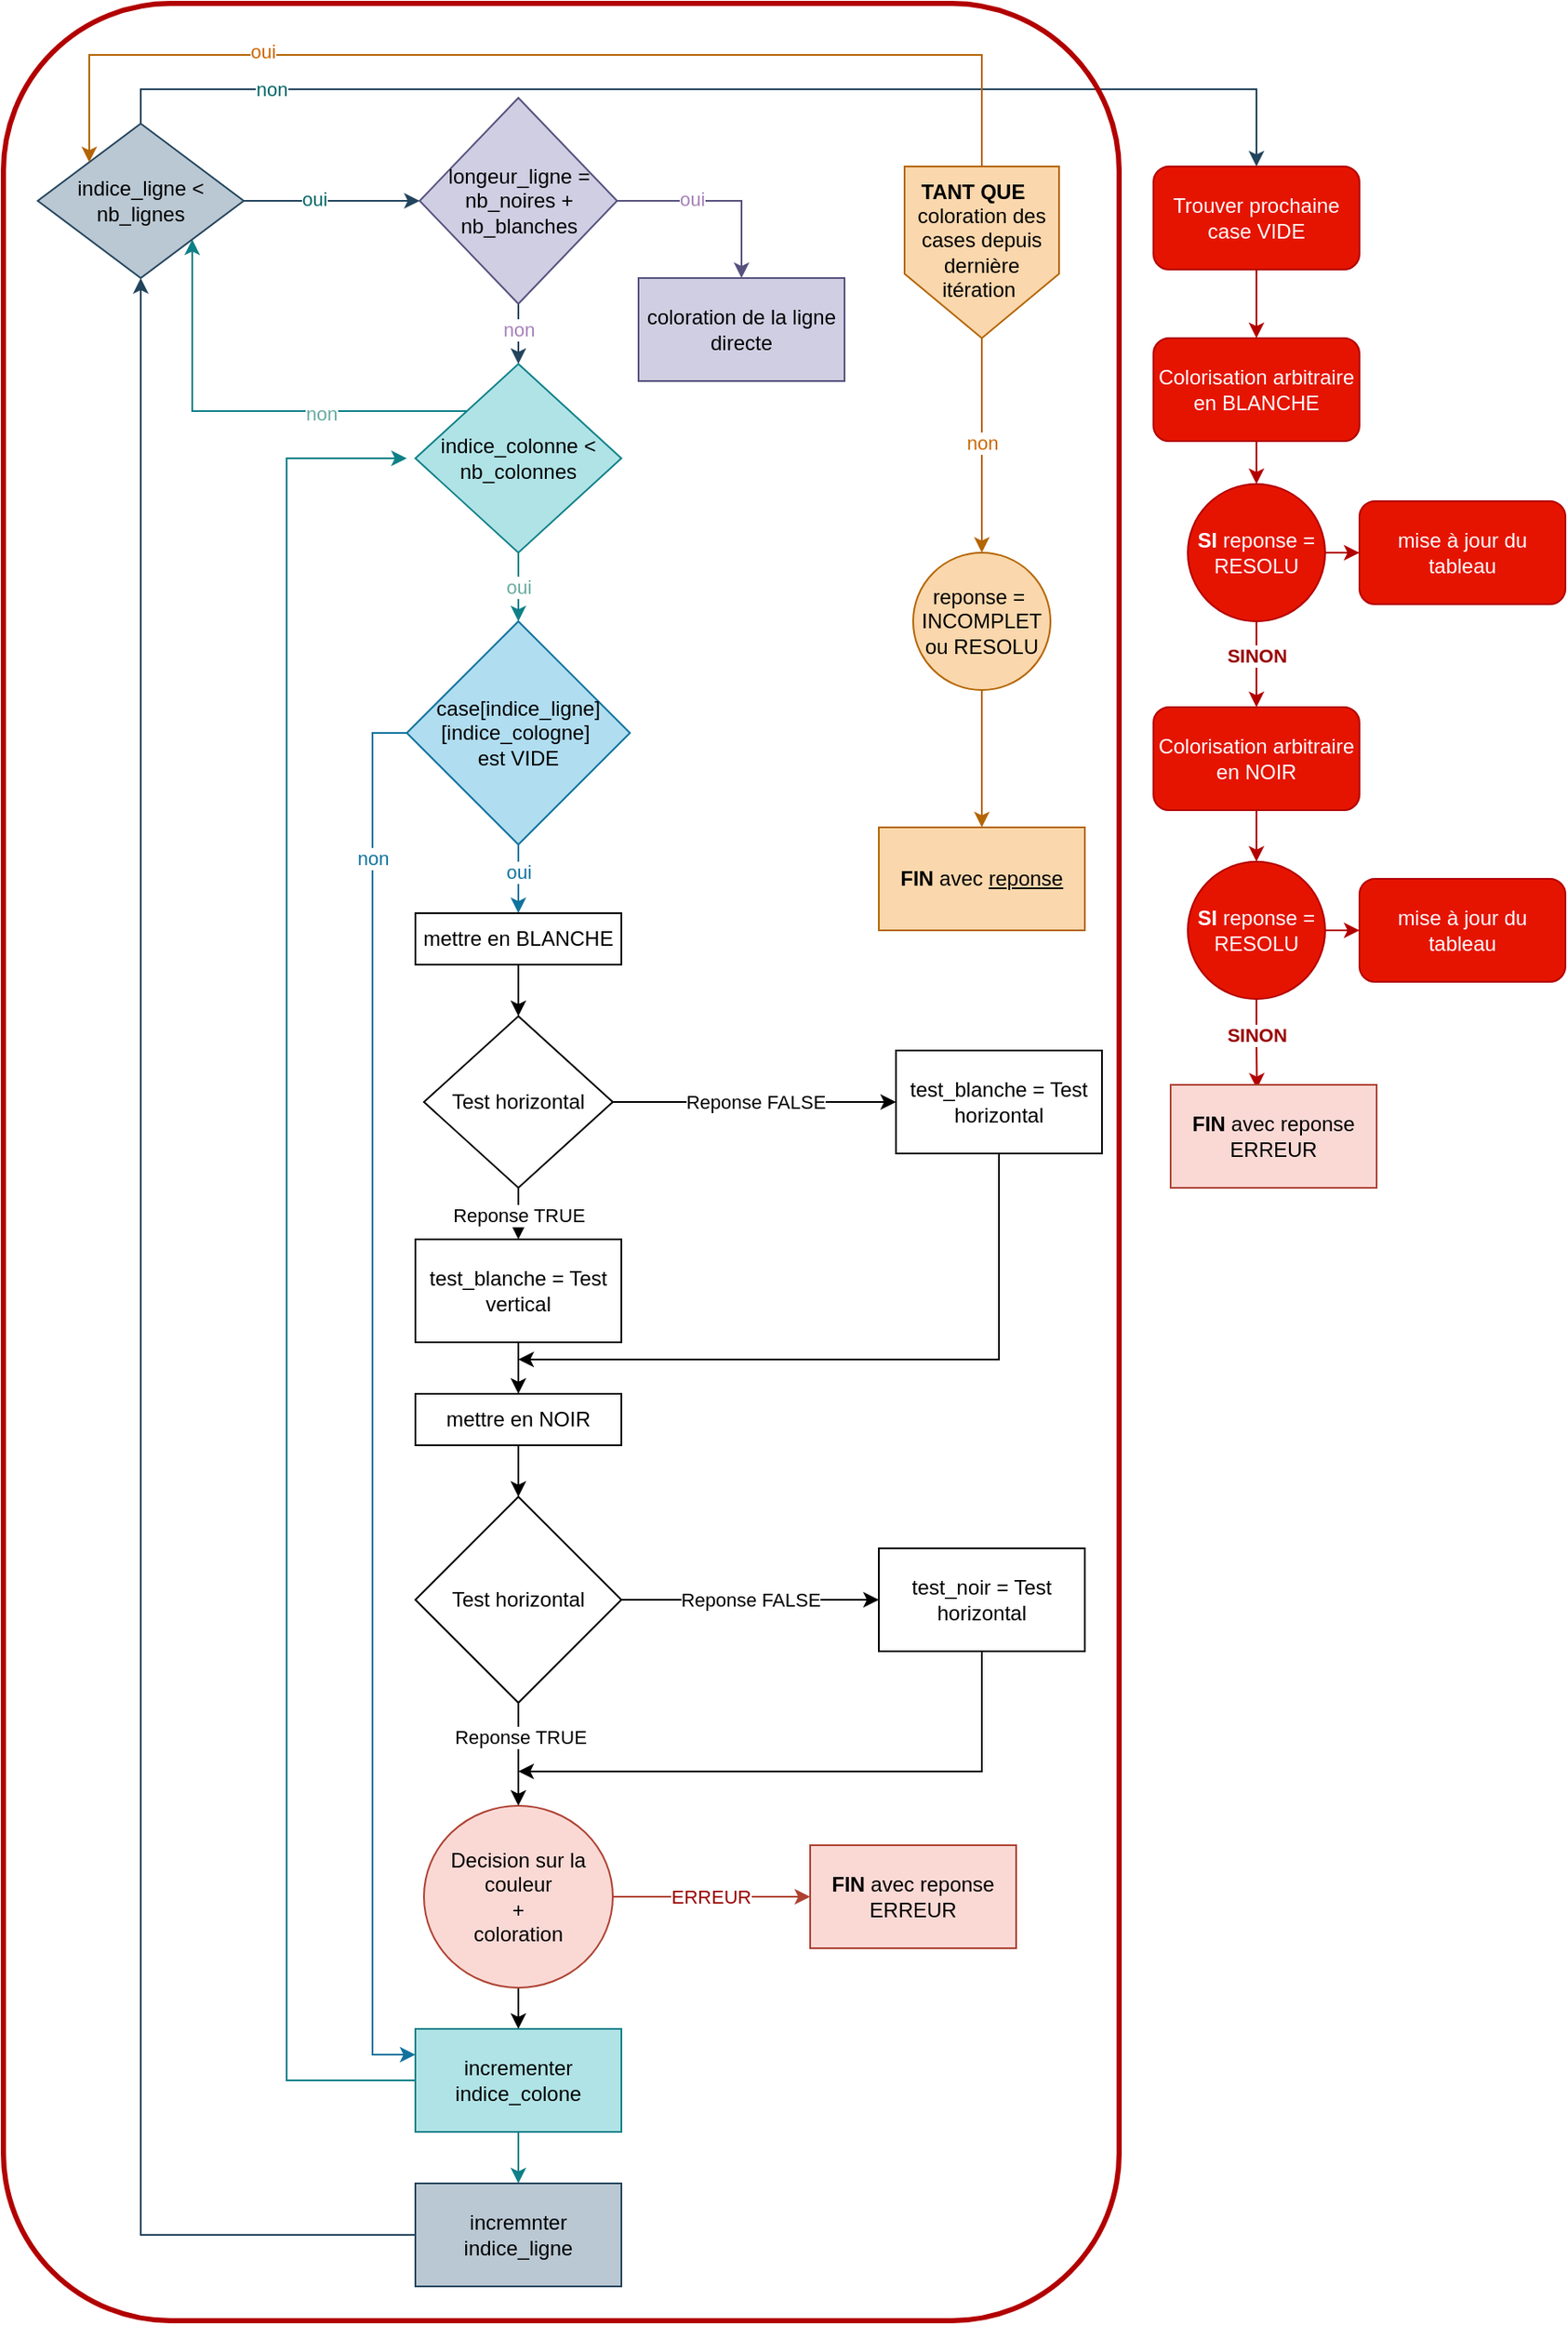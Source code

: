 <mxfile version="24.1.0" type="device">
  <diagram name="Page-1" id="L409BflmZxCBd4XPteEG">
    <mxGraphModel dx="1238" dy="976" grid="1" gridSize="10" guides="1" tooltips="1" connect="1" arrows="1" fold="1" page="1" pageScale="1" pageWidth="827" pageHeight="1169" math="0" shadow="0">
      <root>
        <mxCell id="0" />
        <mxCell id="1" parent="0" />
        <mxCell id="46npudmLlry_puoj1FRV-7" value="" style="edgeStyle=orthogonalEdgeStyle;rounded=0;orthogonalLoop=1;jettySize=auto;html=1;fillColor=#bac8d3;strokeColor=#23445d;" parent="1" source="46npudmLlry_puoj1FRV-2" target="46npudmLlry_puoj1FRV-6" edge="1">
          <mxGeometry relative="1" as="geometry" />
        </mxCell>
        <mxCell id="46npudmLlry_puoj1FRV-8" value="non" style="edgeLabel;html=1;align=center;verticalAlign=middle;resizable=0;points=[];fontColor=#A680B8;" parent="46npudmLlry_puoj1FRV-7" vertex="1" connectable="0">
          <mxGeometry x="-0.075" relative="1" as="geometry">
            <mxPoint y="-4" as="offset" />
          </mxGeometry>
        </mxCell>
        <mxCell id="46npudmLlry_puoj1FRV-10" value="" style="edgeStyle=orthogonalEdgeStyle;rounded=0;orthogonalLoop=1;jettySize=auto;html=1;startArrow=classic;startFill=1;endArrow=none;endFill=0;fillColor=#bac8d3;strokeColor=#23445d;" parent="1" source="46npudmLlry_puoj1FRV-2" target="46npudmLlry_puoj1FRV-9" edge="1">
          <mxGeometry relative="1" as="geometry" />
        </mxCell>
        <mxCell id="46npudmLlry_puoj1FRV-11" value="oui" style="edgeLabel;html=1;align=center;verticalAlign=middle;resizable=0;points=[];fontColor=#006666;" parent="46npudmLlry_puoj1FRV-10" vertex="1" connectable="0">
          <mxGeometry x="0.2" y="-1" relative="1" as="geometry">
            <mxPoint as="offset" />
          </mxGeometry>
        </mxCell>
        <mxCell id="kNuU4uyq3rGwZ3PleAPz-3" style="edgeStyle=orthogonalEdgeStyle;rounded=0;orthogonalLoop=1;jettySize=auto;html=1;exitX=1;exitY=0.5;exitDx=0;exitDy=0;entryX=0.5;entryY=0;entryDx=0;entryDy=0;fillColor=#d0cee2;strokeColor=#56517e;" parent="1" source="46npudmLlry_puoj1FRV-2" target="46npudmLlry_puoj1FRV-3" edge="1">
          <mxGeometry relative="1" as="geometry" />
        </mxCell>
        <mxCell id="kNuU4uyq3rGwZ3PleAPz-4" value="&lt;font&gt;oui&lt;/font&gt;" style="edgeLabel;html=1;align=center;verticalAlign=middle;resizable=0;points=[];fontColor=#A680B8;" parent="kNuU4uyq3rGwZ3PleAPz-3" vertex="1" connectable="0">
          <mxGeometry x="-0.271" y="1" relative="1" as="geometry">
            <mxPoint as="offset" />
          </mxGeometry>
        </mxCell>
        <mxCell id="46npudmLlry_puoj1FRV-2" value="longeur_ligne = nb_noires + nb_blanches" style="rhombus;whiteSpace=wrap;html=1;fillColor=#d0cee2;strokeColor=#56517e;" parent="1" vertex="1">
          <mxGeometry x="362.5" y="715" width="115" height="120" as="geometry" />
        </mxCell>
        <mxCell id="46npudmLlry_puoj1FRV-3" value="coloration de la ligne directe" style="whiteSpace=wrap;html=1;fillColor=#d0cee2;strokeColor=#56517e;" parent="1" vertex="1">
          <mxGeometry x="490" y="820" width="120" height="60" as="geometry" />
        </mxCell>
        <mxCell id="46npudmLlry_puoj1FRV-13" value="" style="edgeStyle=orthogonalEdgeStyle;rounded=0;orthogonalLoop=1;jettySize=auto;html=1;fillColor=#b0e3e6;strokeColor=#0e8088;" parent="1" source="46npudmLlry_puoj1FRV-6" target="46npudmLlry_puoj1FRV-12" edge="1">
          <mxGeometry relative="1" as="geometry" />
        </mxCell>
        <mxCell id="46npudmLlry_puoj1FRV-14" value="oui" style="edgeLabel;html=1;align=center;verticalAlign=middle;resizable=0;points=[];fontColor=#67AB9F;" parent="46npudmLlry_puoj1FRV-13" vertex="1" connectable="0">
          <mxGeometry x="-0.025" relative="1" as="geometry">
            <mxPoint as="offset" />
          </mxGeometry>
        </mxCell>
        <mxCell id="kNuU4uyq3rGwZ3PleAPz-5" style="edgeStyle=orthogonalEdgeStyle;rounded=0;orthogonalLoop=1;jettySize=auto;html=1;exitX=0;exitY=0;exitDx=0;exitDy=0;entryX=1;entryY=1;entryDx=0;entryDy=0;fillColor=#b0e3e6;strokeColor=#0e8088;" parent="1" source="46npudmLlry_puoj1FRV-6" target="46npudmLlry_puoj1FRV-9" edge="1">
          <mxGeometry relative="1" as="geometry" />
        </mxCell>
        <mxCell id="kNuU4uyq3rGwZ3PleAPz-6" value="non" style="edgeLabel;html=1;align=center;verticalAlign=middle;resizable=0;points=[];fontColor=#67AB9F;" parent="kNuU4uyq3rGwZ3PleAPz-5" vertex="1" connectable="0">
          <mxGeometry x="-0.342" y="1" relative="1" as="geometry">
            <mxPoint as="offset" />
          </mxGeometry>
        </mxCell>
        <mxCell id="46npudmLlry_puoj1FRV-6" value="indice_colonne &amp;lt; nb_colonnes" style="rhombus;whiteSpace=wrap;html=1;fillColor=#b0e3e6;strokeColor=#0e8088;" parent="1" vertex="1">
          <mxGeometry x="360" y="870" width="120" height="110" as="geometry" />
        </mxCell>
        <mxCell id="HuL9g2M8GirP8g2i5XAr-2" style="edgeStyle=orthogonalEdgeStyle;rounded=0;orthogonalLoop=1;jettySize=auto;html=1;exitX=0.5;exitY=0;exitDx=0;exitDy=0;entryX=0.5;entryY=0;entryDx=0;entryDy=0;fillColor=#bac8d3;strokeColor=#23445d;" edge="1" parent="1" source="46npudmLlry_puoj1FRV-9" target="HuL9g2M8GirP8g2i5XAr-1">
          <mxGeometry relative="1" as="geometry" />
        </mxCell>
        <mxCell id="HuL9g2M8GirP8g2i5XAr-3" value="non" style="edgeLabel;html=1;align=center;verticalAlign=middle;resizable=0;points=[];fontColor=#006666;" vertex="1" connectable="0" parent="HuL9g2M8GirP8g2i5XAr-2">
          <mxGeometry x="-0.733" relative="1" as="geometry">
            <mxPoint as="offset" />
          </mxGeometry>
        </mxCell>
        <mxCell id="46npudmLlry_puoj1FRV-9" value="indice_ligne &amp;lt; nb_lignes" style="rhombus;whiteSpace=wrap;html=1;fillColor=#bac8d3;strokeColor=#23445d;" parent="1" vertex="1">
          <mxGeometry x="140" y="730" width="120" height="90" as="geometry" />
        </mxCell>
        <mxCell id="46npudmLlry_puoj1FRV-16" value="" style="edgeStyle=orthogonalEdgeStyle;rounded=0;orthogonalLoop=1;jettySize=auto;html=1;fillColor=#b1ddf0;strokeColor=#10739e;" parent="1" source="46npudmLlry_puoj1FRV-12" target="46npudmLlry_puoj1FRV-15" edge="1">
          <mxGeometry relative="1" as="geometry" />
        </mxCell>
        <mxCell id="46npudmLlry_puoj1FRV-17" value="oui" style="edgeLabel;html=1;align=center;verticalAlign=middle;resizable=0;points=[];fontColor=#0f739e;" parent="46npudmLlry_puoj1FRV-16" vertex="1" connectable="0">
          <mxGeometry x="-0.229" y="2" relative="1" as="geometry">
            <mxPoint x="-2" as="offset" />
          </mxGeometry>
        </mxCell>
        <mxCell id="kNuU4uyq3rGwZ3PleAPz-13" style="edgeStyle=orthogonalEdgeStyle;rounded=0;orthogonalLoop=1;jettySize=auto;html=1;exitX=0;exitY=0.5;exitDx=0;exitDy=0;entryX=0;entryY=0.25;entryDx=0;entryDy=0;fillColor=#b1ddf0;strokeColor=#10739e;" parent="1" source="46npudmLlry_puoj1FRV-12" target="46npudmLlry_puoj1FRV-49" edge="1">
          <mxGeometry relative="1" as="geometry" />
        </mxCell>
        <mxCell id="kNuU4uyq3rGwZ3PleAPz-14" value="non" style="edgeLabel;html=1;align=center;verticalAlign=middle;resizable=0;points=[];fontColor=#0f739e;" parent="kNuU4uyq3rGwZ3PleAPz-13" vertex="1" connectable="0">
          <mxGeometry x="-0.772" relative="1" as="geometry">
            <mxPoint as="offset" />
          </mxGeometry>
        </mxCell>
        <mxCell id="46npudmLlry_puoj1FRV-12" value="case[indice_ligne][indice_cologne]&amp;nbsp;&lt;div&gt;est VIDE&lt;/div&gt;" style="rhombus;whiteSpace=wrap;html=1;fillColor=#b1ddf0;strokeColor=#10739e;" parent="1" vertex="1">
          <mxGeometry x="355" y="1020" width="130" height="130" as="geometry" />
        </mxCell>
        <mxCell id="46npudmLlry_puoj1FRV-23" value="" style="edgeStyle=orthogonalEdgeStyle;rounded=0;orthogonalLoop=1;jettySize=auto;html=1;" parent="1" source="46npudmLlry_puoj1FRV-15" target="46npudmLlry_puoj1FRV-22" edge="1">
          <mxGeometry relative="1" as="geometry" />
        </mxCell>
        <mxCell id="46npudmLlry_puoj1FRV-15" value="mettre en BLANCHE" style="whiteSpace=wrap;html=1;" parent="1" vertex="1">
          <mxGeometry x="360" y="1190" width="120" height="30" as="geometry" />
        </mxCell>
        <mxCell id="46npudmLlry_puoj1FRV-25" value="" style="edgeStyle=orthogonalEdgeStyle;rounded=0;orthogonalLoop=1;jettySize=auto;html=1;" parent="1" source="46npudmLlry_puoj1FRV-22" target="46npudmLlry_puoj1FRV-24" edge="1">
          <mxGeometry relative="1" as="geometry" />
        </mxCell>
        <mxCell id="46npudmLlry_puoj1FRV-26" value="Reponse TRUE" style="edgeLabel;html=1;align=center;verticalAlign=middle;resizable=0;points=[];" parent="46npudmLlry_puoj1FRV-25" vertex="1" connectable="0">
          <mxGeometry x="-0.371" y="3" relative="1" as="geometry">
            <mxPoint x="-3" as="offset" />
          </mxGeometry>
        </mxCell>
        <mxCell id="46npudmLlry_puoj1FRV-32" value="Reponse FALSE" style="edgeStyle=orthogonalEdgeStyle;rounded=0;orthogonalLoop=1;jettySize=auto;html=1;" parent="1" source="46npudmLlry_puoj1FRV-22" target="46npudmLlry_puoj1FRV-31" edge="1">
          <mxGeometry relative="1" as="geometry" />
        </mxCell>
        <mxCell id="46npudmLlry_puoj1FRV-22" value="Test horizontal" style="rhombus;whiteSpace=wrap;html=1;" parent="1" vertex="1">
          <mxGeometry x="365" y="1250" width="110" height="100" as="geometry" />
        </mxCell>
        <mxCell id="46npudmLlry_puoj1FRV-28" value="" style="edgeStyle=orthogonalEdgeStyle;rounded=0;orthogonalLoop=1;jettySize=auto;html=1;" parent="1" source="46npudmLlry_puoj1FRV-24" target="46npudmLlry_puoj1FRV-27" edge="1">
          <mxGeometry relative="1" as="geometry" />
        </mxCell>
        <mxCell id="46npudmLlry_puoj1FRV-24" value="test_blanche = Test vertical" style="whiteSpace=wrap;html=1;" parent="1" vertex="1">
          <mxGeometry x="360" y="1380" width="120" height="60" as="geometry" />
        </mxCell>
        <mxCell id="46npudmLlry_puoj1FRV-35" value="" style="edgeStyle=orthogonalEdgeStyle;rounded=0;orthogonalLoop=1;jettySize=auto;html=1;" parent="1" source="46npudmLlry_puoj1FRV-27" target="46npudmLlry_puoj1FRV-34" edge="1">
          <mxGeometry relative="1" as="geometry" />
        </mxCell>
        <mxCell id="46npudmLlry_puoj1FRV-27" value="mettre en NOIR" style="whiteSpace=wrap;html=1;" parent="1" vertex="1">
          <mxGeometry x="360" y="1470" width="120" height="30" as="geometry" />
        </mxCell>
        <mxCell id="46npudmLlry_puoj1FRV-33" style="edgeStyle=orthogonalEdgeStyle;rounded=0;orthogonalLoop=1;jettySize=auto;html=1;" parent="1" source="46npudmLlry_puoj1FRV-31" edge="1">
          <mxGeometry relative="1" as="geometry">
            <mxPoint x="420" y="1450" as="targetPoint" />
            <Array as="points">
              <mxPoint x="700" y="1450" />
              <mxPoint x="420" y="1450" />
            </Array>
          </mxGeometry>
        </mxCell>
        <mxCell id="46npudmLlry_puoj1FRV-31" value="test_blanche = Test horizontal" style="whiteSpace=wrap;html=1;" parent="1" vertex="1">
          <mxGeometry x="640" y="1270" width="120" height="60" as="geometry" />
        </mxCell>
        <mxCell id="46npudmLlry_puoj1FRV-38" value="Reponse FALSE" style="edgeStyle=orthogonalEdgeStyle;rounded=0;orthogonalLoop=1;jettySize=auto;html=1;" parent="1" source="46npudmLlry_puoj1FRV-34" target="46npudmLlry_puoj1FRV-37" edge="1">
          <mxGeometry relative="1" as="geometry" />
        </mxCell>
        <mxCell id="46npudmLlry_puoj1FRV-41" value="" style="edgeStyle=orthogonalEdgeStyle;rounded=0;orthogonalLoop=1;jettySize=auto;html=1;" parent="1" source="46npudmLlry_puoj1FRV-34" target="46npudmLlry_puoj1FRV-40" edge="1">
          <mxGeometry relative="1" as="geometry" />
        </mxCell>
        <mxCell id="46npudmLlry_puoj1FRV-42" value="Reponse TRUE" style="edgeLabel;html=1;align=center;verticalAlign=middle;resizable=0;points=[];" parent="46npudmLlry_puoj1FRV-41" vertex="1" connectable="0">
          <mxGeometry x="-0.342" y="1" relative="1" as="geometry">
            <mxPoint as="offset" />
          </mxGeometry>
        </mxCell>
        <mxCell id="46npudmLlry_puoj1FRV-34" value="Test horizontal" style="rhombus;whiteSpace=wrap;html=1;" parent="1" vertex="1">
          <mxGeometry x="360" y="1530" width="120" height="120" as="geometry" />
        </mxCell>
        <mxCell id="46npudmLlry_puoj1FRV-43" style="edgeStyle=orthogonalEdgeStyle;rounded=0;orthogonalLoop=1;jettySize=auto;html=1;" parent="1" source="46npudmLlry_puoj1FRV-37" edge="1">
          <mxGeometry relative="1" as="geometry">
            <mxPoint x="420" y="1690" as="targetPoint" />
            <Array as="points">
              <mxPoint x="690" y="1690" />
              <mxPoint x="420" y="1690" />
            </Array>
          </mxGeometry>
        </mxCell>
        <mxCell id="46npudmLlry_puoj1FRV-37" value="test_noir = Test horizontal" style="whiteSpace=wrap;html=1;" parent="1" vertex="1">
          <mxGeometry x="630" y="1560" width="120" height="60" as="geometry" />
        </mxCell>
        <mxCell id="46npudmLlry_puoj1FRV-47" value="" style="edgeStyle=orthogonalEdgeStyle;rounded=0;orthogonalLoop=1;jettySize=auto;html=1;fillColor=#fad9d5;strokeColor=#ae4132;" parent="1" source="46npudmLlry_puoj1FRV-40" target="46npudmLlry_puoj1FRV-46" edge="1">
          <mxGeometry relative="1" as="geometry" />
        </mxCell>
        <mxCell id="46npudmLlry_puoj1FRV-48" value="ERREUR" style="edgeLabel;html=1;align=center;verticalAlign=middle;resizable=0;points=[];fontColor=#990000;" parent="46npudmLlry_puoj1FRV-47" vertex="1" connectable="0">
          <mxGeometry x="-0.013" relative="1" as="geometry">
            <mxPoint as="offset" />
          </mxGeometry>
        </mxCell>
        <mxCell id="46npudmLlry_puoj1FRV-50" value="" style="edgeStyle=orthogonalEdgeStyle;rounded=0;orthogonalLoop=1;jettySize=auto;html=1;" parent="1" source="46npudmLlry_puoj1FRV-40" target="46npudmLlry_puoj1FRV-49" edge="1">
          <mxGeometry relative="1" as="geometry" />
        </mxCell>
        <mxCell id="46npudmLlry_puoj1FRV-40" value="Decision sur la couleur&lt;br&gt;+&lt;br&gt;coloration" style="ellipse;whiteSpace=wrap;html=1;fillColor=#fad9d5;strokeColor=#ae4132;" parent="1" vertex="1">
          <mxGeometry x="365" y="1710" width="110" height="106" as="geometry" />
        </mxCell>
        <mxCell id="46npudmLlry_puoj1FRV-46" value="&lt;b&gt;FIN&lt;/b&gt; avec reponse ERREUR" style="whiteSpace=wrap;html=1;fillColor=#fad9d5;strokeColor=#ae4132;" parent="1" vertex="1">
          <mxGeometry x="590" y="1733" width="120" height="60" as="geometry" />
        </mxCell>
        <mxCell id="46npudmLlry_puoj1FRV-51" style="edgeStyle=orthogonalEdgeStyle;rounded=0;orthogonalLoop=1;jettySize=auto;html=1;entryX=0;entryY=0.5;entryDx=0;entryDy=0;fillColor=#b0e3e6;strokeColor=#0e8088;exitX=0;exitY=0.5;exitDx=0;exitDy=0;" parent="1" source="46npudmLlry_puoj1FRV-49" edge="1">
          <mxGeometry relative="1" as="geometry">
            <Array as="points">
              <mxPoint x="285" y="1870" />
              <mxPoint x="285" y="925" />
            </Array>
            <mxPoint x="355" y="1870" as="sourcePoint" />
            <mxPoint x="355" y="925" as="targetPoint" />
          </mxGeometry>
        </mxCell>
        <mxCell id="46npudmLlry_puoj1FRV-53" value="" style="edgeStyle=orthogonalEdgeStyle;rounded=0;orthogonalLoop=1;jettySize=auto;html=1;fillColor=#b0e3e6;strokeColor=#0e8088;" parent="1" source="46npudmLlry_puoj1FRV-49" target="46npudmLlry_puoj1FRV-52" edge="1">
          <mxGeometry relative="1" as="geometry" />
        </mxCell>
        <mxCell id="46npudmLlry_puoj1FRV-49" value="incrementer indice_colone" style="whiteSpace=wrap;html=1;fillColor=#b0e3e6;strokeColor=#0e8088;" parent="1" vertex="1">
          <mxGeometry x="360" y="1840" width="120" height="60" as="geometry" />
        </mxCell>
        <mxCell id="46npudmLlry_puoj1FRV-55" style="edgeStyle=orthogonalEdgeStyle;rounded=0;orthogonalLoop=1;jettySize=auto;html=1;entryX=0.5;entryY=1;entryDx=0;entryDy=0;fillColor=#bac8d3;strokeColor=#23445d;" parent="1" source="46npudmLlry_puoj1FRV-52" target="46npudmLlry_puoj1FRV-9" edge="1">
          <mxGeometry relative="1" as="geometry" />
        </mxCell>
        <mxCell id="46npudmLlry_puoj1FRV-52" value="incremnter indice_ligne" style="whiteSpace=wrap;html=1;fillColor=#bac8d3;strokeColor=#23445d;" parent="1" vertex="1">
          <mxGeometry x="360" y="1930" width="120" height="60" as="geometry" />
        </mxCell>
        <mxCell id="46npudmLlry_puoj1FRV-65" value="" style="edgeStyle=orthogonalEdgeStyle;rounded=0;orthogonalLoop=1;jettySize=auto;html=1;fillColor=#fad7ac;strokeColor=#b46504;" parent="1" source="46npudmLlry_puoj1FRV-62" target="46npudmLlry_puoj1FRV-64" edge="1">
          <mxGeometry relative="1" as="geometry" />
        </mxCell>
        <mxCell id="46npudmLlry_puoj1FRV-62" value="reponse =&amp;nbsp; INCOMPLET ou RESOLU" style="ellipse;whiteSpace=wrap;html=1;fillColor=#fad7ac;strokeColor=#b46504;" parent="1" vertex="1">
          <mxGeometry x="650" y="980" width="80" height="80" as="geometry" />
        </mxCell>
        <mxCell id="46npudmLlry_puoj1FRV-64" value="&lt;b&gt;FIN&lt;/b&gt; avec &lt;u&gt;reponse&lt;/u&gt;" style="whiteSpace=wrap;html=1;fillColor=#fad7ac;strokeColor=#b46504;" parent="1" vertex="1">
          <mxGeometry x="630" y="1140" width="120" height="60" as="geometry" />
        </mxCell>
        <mxCell id="kNuU4uyq3rGwZ3PleAPz-2" style="edgeStyle=orthogonalEdgeStyle;rounded=0;orthogonalLoop=1;jettySize=auto;html=1;exitX=0.5;exitY=1;exitDx=0;exitDy=0;fillColor=#fad7ac;strokeColor=#b46504;" parent="1" source="kNuU4uyq3rGwZ3PleAPz-1" target="46npudmLlry_puoj1FRV-62" edge="1">
          <mxGeometry relative="1" as="geometry" />
        </mxCell>
        <mxCell id="kNuU4uyq3rGwZ3PleAPz-10" value="non" style="edgeLabel;html=1;align=center;verticalAlign=middle;resizable=0;points=[];fontColor=#CC6600;" parent="kNuU4uyq3rGwZ3PleAPz-2" vertex="1" connectable="0">
          <mxGeometry x="-0.022" relative="1" as="geometry">
            <mxPoint as="offset" />
          </mxGeometry>
        </mxCell>
        <mxCell id="kNuU4uyq3rGwZ3PleAPz-1" value="coloration des cases depuis dernière itération&amp;nbsp;" style="shape=offPageConnector;whiteSpace=wrap;html=1;fillColor=#fad7ac;strokeColor=#b46504;" parent="1" vertex="1">
          <mxGeometry x="645" y="755" width="90" height="100" as="geometry" />
        </mxCell>
        <mxCell id="kNuU4uyq3rGwZ3PleAPz-11" style="edgeStyle=orthogonalEdgeStyle;rounded=0;orthogonalLoop=1;jettySize=auto;html=1;exitX=0.75;exitY=0;exitDx=0;exitDy=0;entryX=0;entryY=0;entryDx=0;entryDy=0;fillColor=#fad7ac;strokeColor=#b46504;" parent="1" source="kNuU4uyq3rGwZ3PleAPz-7" target="46npudmLlry_puoj1FRV-9" edge="1">
          <mxGeometry relative="1" as="geometry">
            <Array as="points">
              <mxPoint x="690" y="755" />
              <mxPoint x="690" y="690" />
              <mxPoint x="170" y="690" />
            </Array>
          </mxGeometry>
        </mxCell>
        <mxCell id="kNuU4uyq3rGwZ3PleAPz-12" value="oui" style="edgeLabel;html=1;align=center;verticalAlign=middle;resizable=0;points=[];fontColor=#CC6600;" parent="kNuU4uyq3rGwZ3PleAPz-11" vertex="1" connectable="0">
          <mxGeometry x="0.506" y="-2" relative="1" as="geometry">
            <mxPoint as="offset" />
          </mxGeometry>
        </mxCell>
        <mxCell id="kNuU4uyq3rGwZ3PleAPz-7" value="&lt;b&gt;TANT QUE&lt;/b&gt;" style="text;html=1;align=center;verticalAlign=middle;whiteSpace=wrap;rounded=0;" parent="1" vertex="1">
          <mxGeometry x="645" y="755" width="80" height="30" as="geometry" />
        </mxCell>
        <mxCell id="HuL9g2M8GirP8g2i5XAr-7" value="" style="edgeStyle=orthogonalEdgeStyle;rounded=0;orthogonalLoop=1;jettySize=auto;html=1;fillColor=#e51400;strokeColor=#B20000;" edge="1" parent="1" source="HuL9g2M8GirP8g2i5XAr-1" target="HuL9g2M8GirP8g2i5XAr-6">
          <mxGeometry relative="1" as="geometry" />
        </mxCell>
        <mxCell id="HuL9g2M8GirP8g2i5XAr-1" value="Trouver prochaine case VIDE" style="rounded=1;whiteSpace=wrap;html=1;fillColor=#e51400;fontColor=#ffffff;strokeColor=#B20000;" vertex="1" parent="1">
          <mxGeometry x="790" y="755" width="120" height="60" as="geometry" />
        </mxCell>
        <mxCell id="HuL9g2M8GirP8g2i5XAr-15" value="" style="edgeStyle=orthogonalEdgeStyle;rounded=0;orthogonalLoop=1;jettySize=auto;html=1;fillColor=#e51400;strokeColor=#B20000;" edge="1" parent="1" source="HuL9g2M8GirP8g2i5XAr-6" target="HuL9g2M8GirP8g2i5XAr-14">
          <mxGeometry relative="1" as="geometry" />
        </mxCell>
        <mxCell id="HuL9g2M8GirP8g2i5XAr-6" value="Colorisation arbitraire en BLANCHE" style="whiteSpace=wrap;html=1;fillColor=#e51400;strokeColor=#B20000;fontColor=#ffffff;rounded=1;" vertex="1" parent="1">
          <mxGeometry x="790" y="855" width="120" height="60" as="geometry" />
        </mxCell>
        <mxCell id="HuL9g2M8GirP8g2i5XAr-12" value="" style="rounded=1;whiteSpace=wrap;html=1;fillColor=none;fillStyle=auto;fontColor=#ffffff;strokeColor=#B20000;strokeWidth=3;" vertex="1" parent="1">
          <mxGeometry x="120" y="660" width="650" height="1350" as="geometry" />
        </mxCell>
        <mxCell id="HuL9g2M8GirP8g2i5XAr-18" value="" style="edgeStyle=orthogonalEdgeStyle;rounded=0;orthogonalLoop=1;jettySize=auto;html=1;fillColor=#e51400;strokeColor=#B20000;" edge="1" parent="1" source="HuL9g2M8GirP8g2i5XAr-14" target="HuL9g2M8GirP8g2i5XAr-17">
          <mxGeometry relative="1" as="geometry" />
        </mxCell>
        <mxCell id="HuL9g2M8GirP8g2i5XAr-19" style="edgeStyle=orthogonalEdgeStyle;rounded=0;orthogonalLoop=1;jettySize=auto;html=1;fillColor=#e51400;strokeColor=#B20000;entryX=0.5;entryY=0;entryDx=0;entryDy=0;" edge="1" parent="1" source="HuL9g2M8GirP8g2i5XAr-14" target="HuL9g2M8GirP8g2i5XAr-21">
          <mxGeometry relative="1" as="geometry">
            <mxPoint x="850" y="1060" as="targetPoint" />
          </mxGeometry>
        </mxCell>
        <mxCell id="HuL9g2M8GirP8g2i5XAr-20" value="&lt;b&gt;&lt;font&gt;SINON&lt;/font&gt;&lt;/b&gt;" style="edgeLabel;html=1;align=center;verticalAlign=middle;resizable=0;points=[];fontColor=#990000;" vertex="1" connectable="0" parent="HuL9g2M8GirP8g2i5XAr-19">
          <mxGeometry x="-0.211" relative="1" as="geometry">
            <mxPoint as="offset" />
          </mxGeometry>
        </mxCell>
        <mxCell id="HuL9g2M8GirP8g2i5XAr-14" value="&lt;b&gt;SI&lt;/b&gt; reponse = RESOLU" style="ellipse;whiteSpace=wrap;html=1;fillColor=#e51400;strokeColor=#B20000;fontColor=#ffffff;rounded=1;" vertex="1" parent="1">
          <mxGeometry x="810" y="940" width="80" height="80" as="geometry" />
        </mxCell>
        <mxCell id="HuL9g2M8GirP8g2i5XAr-17" value="mise à jour du tableau" style="whiteSpace=wrap;html=1;fillColor=#e51400;strokeColor=#B20000;fontColor=#ffffff;rounded=1;" vertex="1" parent="1">
          <mxGeometry x="910" y="950" width="120" height="60" as="geometry" />
        </mxCell>
        <mxCell id="HuL9g2M8GirP8g2i5XAr-27" style="edgeStyle=orthogonalEdgeStyle;rounded=0;orthogonalLoop=1;jettySize=auto;html=1;exitX=0.5;exitY=1;exitDx=0;exitDy=0;entryX=0.5;entryY=0;entryDx=0;entryDy=0;fillColor=#e51400;strokeColor=#B20000;" edge="1" parent="1" source="HuL9g2M8GirP8g2i5XAr-21" target="HuL9g2M8GirP8g2i5XAr-25">
          <mxGeometry relative="1" as="geometry" />
        </mxCell>
        <mxCell id="HuL9g2M8GirP8g2i5XAr-21" value="Colorisation arbitraire en NOIR" style="whiteSpace=wrap;html=1;fillColor=#e51400;strokeColor=#B20000;fontColor=#ffffff;rounded=1;" vertex="1" parent="1">
          <mxGeometry x="790" y="1070" width="120" height="60" as="geometry" />
        </mxCell>
        <mxCell id="HuL9g2M8GirP8g2i5XAr-22" value="" style="edgeStyle=orthogonalEdgeStyle;rounded=0;orthogonalLoop=1;jettySize=auto;html=1;fillColor=#e51400;strokeColor=#B20000;" edge="1" parent="1" source="HuL9g2M8GirP8g2i5XAr-25" target="HuL9g2M8GirP8g2i5XAr-26">
          <mxGeometry relative="1" as="geometry" />
        </mxCell>
        <mxCell id="HuL9g2M8GirP8g2i5XAr-23" style="edgeStyle=orthogonalEdgeStyle;rounded=0;orthogonalLoop=1;jettySize=auto;html=1;fillColor=#e51400;strokeColor=#B20000;entryX=0.419;entryY=0.037;entryDx=0;entryDy=0;entryPerimeter=0;" edge="1" parent="1" source="HuL9g2M8GirP8g2i5XAr-25" target="HuL9g2M8GirP8g2i5XAr-29">
          <mxGeometry relative="1" as="geometry">
            <mxPoint x="850" y="1290" as="targetPoint" />
          </mxGeometry>
        </mxCell>
        <mxCell id="HuL9g2M8GirP8g2i5XAr-24" value="&lt;b&gt;&lt;font&gt;SINON&lt;/font&gt;&lt;/b&gt;" style="edgeLabel;html=1;align=center;verticalAlign=middle;resizable=0;points=[];fontColor=#990000;" vertex="1" connectable="0" parent="HuL9g2M8GirP8g2i5XAr-23">
          <mxGeometry x="-0.211" relative="1" as="geometry">
            <mxPoint as="offset" />
          </mxGeometry>
        </mxCell>
        <mxCell id="HuL9g2M8GirP8g2i5XAr-25" value="&lt;b&gt;SI&lt;/b&gt; reponse = RESOLU" style="ellipse;whiteSpace=wrap;html=1;fillColor=#e51400;strokeColor=#B20000;fontColor=#ffffff;rounded=1;" vertex="1" parent="1">
          <mxGeometry x="810" y="1160" width="80" height="80" as="geometry" />
        </mxCell>
        <mxCell id="HuL9g2M8GirP8g2i5XAr-26" value="mise à jour du tableau" style="whiteSpace=wrap;html=1;fillColor=#e51400;strokeColor=#B20000;fontColor=#ffffff;rounded=1;" vertex="1" parent="1">
          <mxGeometry x="910" y="1170" width="120" height="60" as="geometry" />
        </mxCell>
        <mxCell id="HuL9g2M8GirP8g2i5XAr-29" value="&lt;b&gt;FIN&lt;/b&gt; avec reponse ERREUR" style="whiteSpace=wrap;html=1;fillColor=#fad9d5;strokeColor=#ae4132;" vertex="1" parent="1">
          <mxGeometry x="800" y="1290" width="120" height="60" as="geometry" />
        </mxCell>
      </root>
    </mxGraphModel>
  </diagram>
</mxfile>
